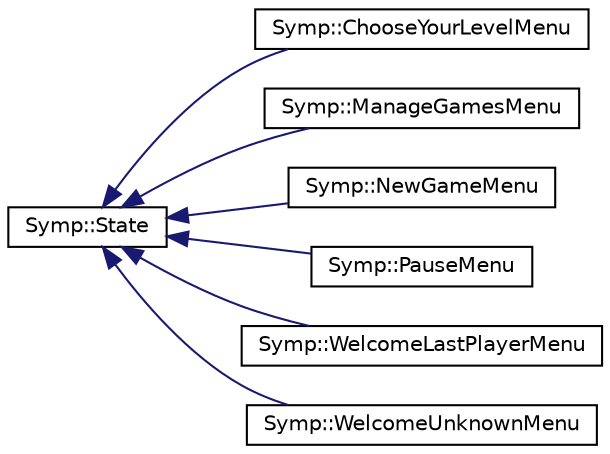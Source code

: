 digraph "Graphical Class Hierarchy"
{
  edge [fontname="Helvetica",fontsize="10",labelfontname="Helvetica",labelfontsize="10"];
  node [fontname="Helvetica",fontsize="10",shape=record];
  rankdir="LR";
  Node1 [label="Symp::State",height=0.2,width=0.4,color="black", fillcolor="white", style="filled",URL="$class_symp_1_1_state.html"];
  Node1 -> Node2 [dir="back",color="midnightblue",fontsize="10",style="solid",fontname="Helvetica"];
  Node2 [label="Symp::ChooseYourLevelMenu",height=0.2,width=0.4,color="black", fillcolor="white", style="filled",URL="$class_symp_1_1_choose_your_level_menu.html"];
  Node1 -> Node3 [dir="back",color="midnightblue",fontsize="10",style="solid",fontname="Helvetica"];
  Node3 [label="Symp::ManageGamesMenu",height=0.2,width=0.4,color="black", fillcolor="white", style="filled",URL="$class_symp_1_1_manage_games_menu.html"];
  Node1 -> Node4 [dir="back",color="midnightblue",fontsize="10",style="solid",fontname="Helvetica"];
  Node4 [label="Symp::NewGameMenu",height=0.2,width=0.4,color="black", fillcolor="white", style="filled",URL="$class_symp_1_1_new_game_menu.html"];
  Node1 -> Node5 [dir="back",color="midnightblue",fontsize="10",style="solid",fontname="Helvetica"];
  Node5 [label="Symp::PauseMenu",height=0.2,width=0.4,color="black", fillcolor="white", style="filled",URL="$class_symp_1_1_pause_menu.html"];
  Node1 -> Node6 [dir="back",color="midnightblue",fontsize="10",style="solid",fontname="Helvetica"];
  Node6 [label="Symp::WelcomeLastPlayerMenu",height=0.2,width=0.4,color="black", fillcolor="white", style="filled",URL="$class_symp_1_1_welcome_last_player_menu.html"];
  Node1 -> Node7 [dir="back",color="midnightblue",fontsize="10",style="solid",fontname="Helvetica"];
  Node7 [label="Symp::WelcomeUnknownMenu",height=0.2,width=0.4,color="black", fillcolor="white", style="filled",URL="$class_symp_1_1_welcome_unknown_menu.html"];
}
